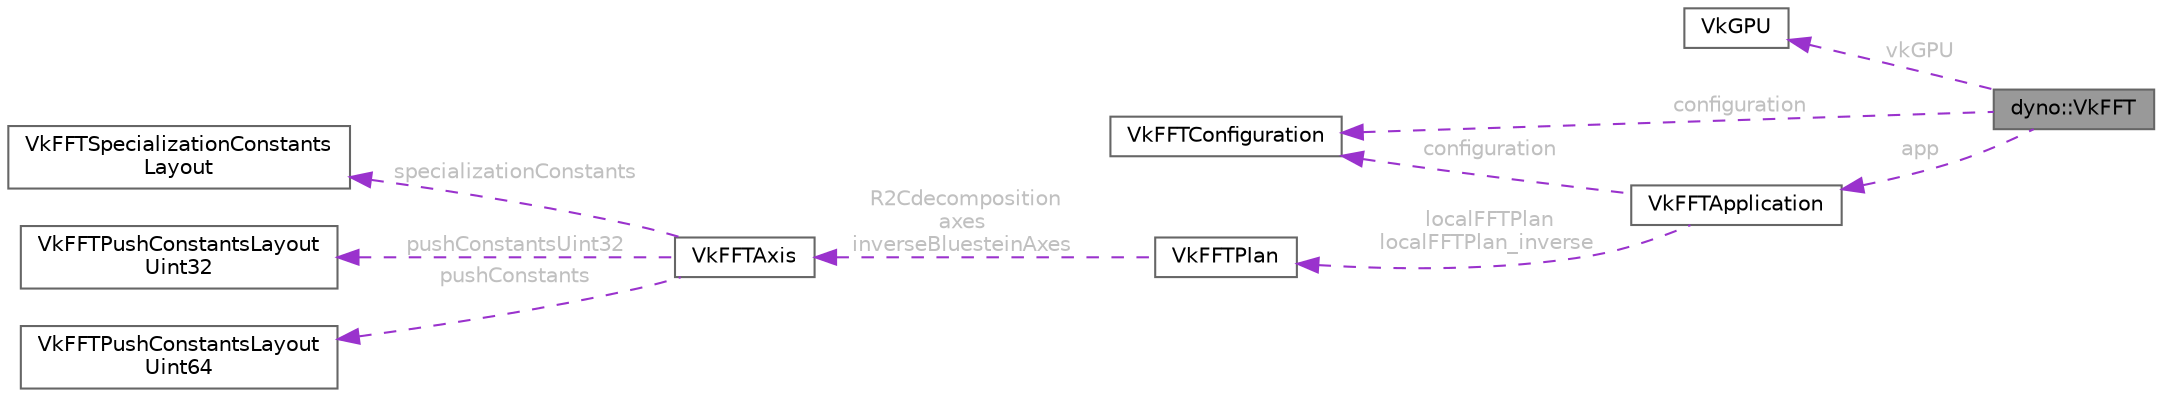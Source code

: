 digraph "dyno::VkFFT"
{
 // LATEX_PDF_SIZE
  bgcolor="transparent";
  edge [fontname=Helvetica,fontsize=10,labelfontname=Helvetica,labelfontsize=10];
  node [fontname=Helvetica,fontsize=10,shape=box,height=0.2,width=0.4];
  rankdir="LR";
  Node1 [id="Node000001",label="dyno::VkFFT",height=0.2,width=0.4,color="gray40", fillcolor="grey60", style="filled", fontcolor="black",tooltip=" "];
  Node2 -> Node1 [id="edge1_Node000001_Node000002",dir="back",color="darkorchid3",style="dashed",tooltip=" ",label=" vkGPU",fontcolor="grey" ];
  Node2 [id="Node000002",label="VkGPU",height=0.2,width=0.4,color="gray40", fillcolor="white", style="filled",URL="$struct_vk_g_p_u.html",tooltip=" "];
  Node3 -> Node1 [id="edge2_Node000001_Node000003",dir="back",color="darkorchid3",style="dashed",tooltip=" ",label=" configuration",fontcolor="grey" ];
  Node3 [id="Node000003",label="VkFFTConfiguration",height=0.2,width=0.4,color="gray40", fillcolor="white", style="filled",URL="$struct_vk_f_f_t_configuration.html",tooltip=" "];
  Node4 -> Node1 [id="edge3_Node000001_Node000004",dir="back",color="darkorchid3",style="dashed",tooltip=" ",label=" app",fontcolor="grey" ];
  Node4 [id="Node000004",label="VkFFTApplication",height=0.2,width=0.4,color="gray40", fillcolor="white", style="filled",URL="$struct_vk_f_f_t_application.html",tooltip=" "];
  Node3 -> Node4 [id="edge4_Node000004_Node000003",dir="back",color="darkorchid3",style="dashed",tooltip=" ",label=" configuration",fontcolor="grey" ];
  Node5 -> Node4 [id="edge5_Node000004_Node000005",dir="back",color="darkorchid3",style="dashed",tooltip=" ",label=" localFFTPlan\nlocalFFTPlan_inverse",fontcolor="grey" ];
  Node5 [id="Node000005",label="VkFFTPlan",height=0.2,width=0.4,color="gray40", fillcolor="white", style="filled",URL="$struct_vk_f_f_t_plan.html",tooltip=" "];
  Node6 -> Node5 [id="edge6_Node000005_Node000006",dir="back",color="darkorchid3",style="dashed",tooltip=" ",label=" R2Cdecomposition\naxes\ninverseBluesteinAxes",fontcolor="grey" ];
  Node6 [id="Node000006",label="VkFFTAxis",height=0.2,width=0.4,color="gray40", fillcolor="white", style="filled",URL="$struct_vk_f_f_t_axis.html",tooltip=" "];
  Node7 -> Node6 [id="edge7_Node000006_Node000007",dir="back",color="darkorchid3",style="dashed",tooltip=" ",label=" specializationConstants",fontcolor="grey" ];
  Node7 [id="Node000007",label="VkFFTSpecializationConstants\lLayout",height=0.2,width=0.4,color="gray40", fillcolor="white", style="filled",URL="$struct_vk_f_f_t_specialization_constants_layout.html",tooltip=" "];
  Node8 -> Node6 [id="edge8_Node000006_Node000008",dir="back",color="darkorchid3",style="dashed",tooltip=" ",label=" pushConstantsUint32",fontcolor="grey" ];
  Node8 [id="Node000008",label="VkFFTPushConstantsLayout\lUint32",height=0.2,width=0.4,color="gray40", fillcolor="white", style="filled",URL="$struct_vk_f_f_t_push_constants_layout_uint32.html",tooltip=" "];
  Node9 -> Node6 [id="edge9_Node000006_Node000009",dir="back",color="darkorchid3",style="dashed",tooltip=" ",label=" pushConstants",fontcolor="grey" ];
  Node9 [id="Node000009",label="VkFFTPushConstantsLayout\lUint64",height=0.2,width=0.4,color="gray40", fillcolor="white", style="filled",URL="$struct_vk_f_f_t_push_constants_layout_uint64.html",tooltip=" "];
}
